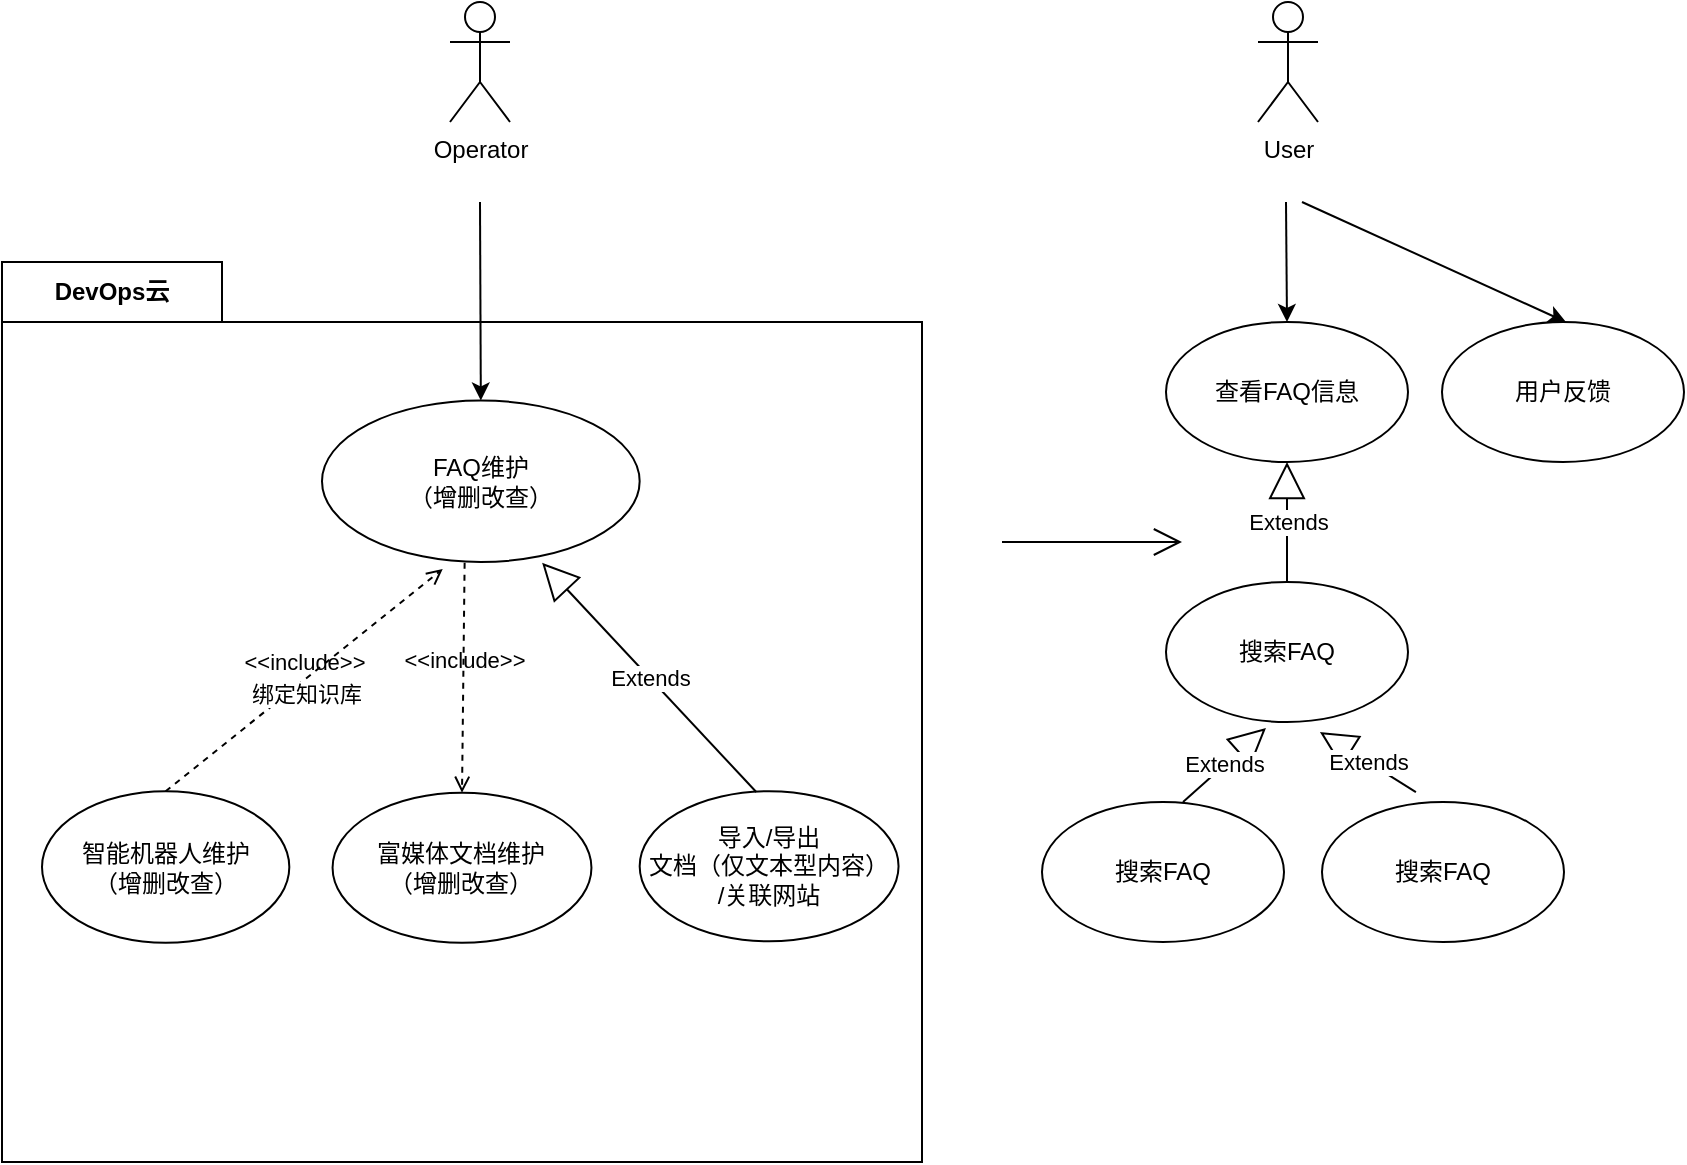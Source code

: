 <mxfile version="24.0.7" type="github">
  <diagram name="第 1 页" id="6x4LvMagdbzSouyHg_lp">
    <mxGraphModel dx="1773" dy="613" grid="1" gridSize="10" guides="1" tooltips="1" connect="1" arrows="1" fold="1" page="1" pageScale="1" pageWidth="827" pageHeight="1169" math="0" shadow="0">
      <root>
        <mxCell id="0" />
        <mxCell id="1" parent="0" />
        <mxCell id="KTRBiwCCIsHWIs7wHr18-30" value="DevOps云" style="shape=folder;fontStyle=1;tabWidth=110;tabHeight=30;tabPosition=left;html=1;boundedLbl=1;labelInHeader=1;container=1;collapsible=0;whiteSpace=wrap;" vertex="1" parent="1">
          <mxGeometry x="-80" y="330" width="460" height="450" as="geometry" />
        </mxCell>
        <mxCell id="KTRBiwCCIsHWIs7wHr18-31" value="" style="html=1;strokeColor=none;resizeWidth=1;resizeHeight=1;fillColor=none;part=1;connectable=0;allowArrows=0;deletable=0;whiteSpace=wrap;" vertex="1" parent="KTRBiwCCIsHWIs7wHr18-30">
          <mxGeometry width="460.0" height="315" relative="1" as="geometry">
            <mxPoint y="30" as="offset" />
          </mxGeometry>
        </mxCell>
        <mxCell id="KTRBiwCCIsHWIs7wHr18-38" value="智能机器人维护&lt;div&gt;（增删改查）&lt;/div&gt;" style="ellipse;whiteSpace=wrap;html=1;" vertex="1" parent="KTRBiwCCIsHWIs7wHr18-30">
          <mxGeometry x="20" y="264.62" width="123.66" height="75.77" as="geometry" />
        </mxCell>
        <mxCell id="KTRBiwCCIsHWIs7wHr18-16" value="FAQ维护&lt;div&gt;（增删改查）&lt;/div&gt;" style="ellipse;whiteSpace=wrap;html=1;" vertex="1" parent="KTRBiwCCIsHWIs7wHr18-30">
          <mxGeometry x="160" y="69.23" width="158.83" height="80.77" as="geometry" />
        </mxCell>
        <mxCell id="KTRBiwCCIsHWIs7wHr18-42" value="&amp;lt;&amp;lt;include&amp;gt;&amp;gt;" style="html=1;verticalAlign=bottom;labelBackgroundColor=none;endArrow=open;endFill=0;dashed=1;rounded=0;entryX=0.38;entryY=1.043;entryDx=0;entryDy=0;entryPerimeter=0;exitX=0.5;exitY=0;exitDx=0;exitDy=0;" edge="1" parent="KTRBiwCCIsHWIs7wHr18-30" source="KTRBiwCCIsHWIs7wHr18-38" target="KTRBiwCCIsHWIs7wHr18-16">
          <mxGeometry width="160" relative="1" as="geometry">
            <mxPoint y="259.615" as="sourcePoint" />
            <mxPoint x="253.793" y="259.615" as="targetPoint" />
          </mxGeometry>
        </mxCell>
        <mxCell id="KTRBiwCCIsHWIs7wHr18-43" value="绑定知识库" style="edgeLabel;html=1;align=center;verticalAlign=middle;resizable=0;points=[];" vertex="1" connectable="0" parent="KTRBiwCCIsHWIs7wHr18-42">
          <mxGeometry x="0.092" y="-3" relative="1" as="geometry">
            <mxPoint x="-8" y="9" as="offset" />
          </mxGeometry>
        </mxCell>
        <mxCell id="KTRBiwCCIsHWIs7wHr18-18" value="富媒体文档维护&lt;div&gt;（增删改查）&lt;/div&gt;" style="ellipse;whiteSpace=wrap;html=1;" vertex="1" parent="KTRBiwCCIsHWIs7wHr18-30">
          <mxGeometry x="165.282" y="265.389" width="129.442" height="75" as="geometry" />
        </mxCell>
        <mxCell id="KTRBiwCCIsHWIs7wHr18-44" value="导入/导出&lt;div&gt;文档（仅文本型内容）&lt;div&gt;/关联网站&lt;/div&gt;&lt;/div&gt;" style="ellipse;whiteSpace=wrap;html=1;" vertex="1" parent="KTRBiwCCIsHWIs7wHr18-30">
          <mxGeometry x="318.832" y="264.619" width="129.442" height="75" as="geometry" />
        </mxCell>
        <mxCell id="KTRBiwCCIsHWIs7wHr18-45" value="Extends" style="endArrow=block;endSize=16;endFill=0;html=1;rounded=0;entryX=0.693;entryY=1.005;entryDx=0;entryDy=0;exitX=0.5;exitY=0;exitDx=0;exitDy=0;entryPerimeter=0;" edge="1" parent="KTRBiwCCIsHWIs7wHr18-30" target="KTRBiwCCIsHWIs7wHr18-16">
          <mxGeometry width="160" relative="1" as="geometry">
            <mxPoint x="377.14" y="265" as="sourcePoint" />
            <mxPoint x="370.14" y="190" as="targetPoint" />
          </mxGeometry>
        </mxCell>
        <mxCell id="KTRBiwCCIsHWIs7wHr18-46" value="&amp;lt;&amp;lt;include&amp;gt;&amp;gt;" style="html=1;verticalAlign=bottom;labelBackgroundColor=none;endArrow=open;endFill=0;dashed=1;rounded=0;exitX=0.449;exitY=1.005;exitDx=0;exitDy=0;entryX=0.5;entryY=0;entryDx=0;entryDy=0;exitPerimeter=0;" edge="1" parent="KTRBiwCCIsHWIs7wHr18-30" source="KTRBiwCCIsHWIs7wHr18-16" target="KTRBiwCCIsHWIs7wHr18-18">
          <mxGeometry width="160" relative="1" as="geometry">
            <mxPoint x="260.94" y="179.8" as="sourcePoint" />
            <mxPoint x="100.001" y="340.39" as="targetPoint" />
          </mxGeometry>
        </mxCell>
        <mxCell id="KTRBiwCCIsHWIs7wHr18-1" value="Operator" style="shape=umlActor;verticalLabelPosition=bottom;verticalAlign=top;html=1;outlineConnect=0;" vertex="1" parent="1">
          <mxGeometry x="144" y="200" width="30" height="60" as="geometry" />
        </mxCell>
        <mxCell id="KTRBiwCCIsHWIs7wHr18-20" value="" style="endArrow=classic;html=1;rounded=0;entryX=0.5;entryY=0;entryDx=0;entryDy=0;" edge="1" parent="1" target="KTRBiwCCIsHWIs7wHr18-16">
          <mxGeometry width="50" height="50" relative="1" as="geometry">
            <mxPoint x="159" y="300" as="sourcePoint" />
            <mxPoint x="160" y="350" as="targetPoint" />
          </mxGeometry>
        </mxCell>
        <mxCell id="KTRBiwCCIsHWIs7wHr18-21" value="User" style="shape=umlActor;verticalLabelPosition=bottom;verticalAlign=top;html=1;outlineConnect=0;" vertex="1" parent="1">
          <mxGeometry x="548" y="200" width="30" height="60" as="geometry" />
        </mxCell>
        <mxCell id="KTRBiwCCIsHWIs7wHr18-22" value="查看FAQ信息" style="ellipse;whiteSpace=wrap;html=1;" vertex="1" parent="1">
          <mxGeometry x="502" y="360" width="121" height="70" as="geometry" />
        </mxCell>
        <mxCell id="KTRBiwCCIsHWIs7wHr18-23" value="搜索FAQ" style="ellipse;whiteSpace=wrap;html=1;" vertex="1" parent="1">
          <mxGeometry x="502" y="490" width="121" height="70" as="geometry" />
        </mxCell>
        <mxCell id="KTRBiwCCIsHWIs7wHr18-24" value="Extends" style="endArrow=block;endSize=16;endFill=0;html=1;rounded=0;entryX=0.5;entryY=1;entryDx=0;entryDy=0;exitX=0.5;exitY=0;exitDx=0;exitDy=0;" edge="1" source="KTRBiwCCIsHWIs7wHr18-23" target="KTRBiwCCIsHWIs7wHr18-22" parent="1">
          <mxGeometry width="160" relative="1" as="geometry">
            <mxPoint x="642" y="460" as="sourcePoint" />
            <mxPoint x="802" y="460" as="targetPoint" />
          </mxGeometry>
        </mxCell>
        <mxCell id="KTRBiwCCIsHWIs7wHr18-25" value="" style="endArrow=classic;html=1;rounded=0;entryX=0.5;entryY=0;entryDx=0;entryDy=0;" edge="1" target="KTRBiwCCIsHWIs7wHr18-22" parent="1">
          <mxGeometry width="50" height="50" relative="1" as="geometry">
            <mxPoint x="562" y="300" as="sourcePoint" />
            <mxPoint x="562" y="350" as="targetPoint" />
          </mxGeometry>
        </mxCell>
        <mxCell id="KTRBiwCCIsHWIs7wHr18-28" value="用户反馈" style="ellipse;whiteSpace=wrap;html=1;" vertex="1" parent="1">
          <mxGeometry x="640" y="360" width="121" height="70" as="geometry" />
        </mxCell>
        <mxCell id="KTRBiwCCIsHWIs7wHr18-36" value="" style="endArrow=open;endFill=1;endSize=12;html=1;rounded=0;" edge="1" parent="1">
          <mxGeometry width="160" relative="1" as="geometry">
            <mxPoint x="420" y="470" as="sourcePoint" />
            <mxPoint x="510" y="470" as="targetPoint" />
          </mxGeometry>
        </mxCell>
        <mxCell id="KTRBiwCCIsHWIs7wHr18-48" value="搜索FAQ" style="ellipse;whiteSpace=wrap;html=1;" vertex="1" parent="1">
          <mxGeometry x="440" y="600" width="121" height="70" as="geometry" />
        </mxCell>
        <mxCell id="KTRBiwCCIsHWIs7wHr18-49" value="搜索FAQ" style="ellipse;whiteSpace=wrap;html=1;" vertex="1" parent="1">
          <mxGeometry x="580" y="600" width="121" height="70" as="geometry" />
        </mxCell>
        <mxCell id="KTRBiwCCIsHWIs7wHr18-50" value="Extends" style="endArrow=block;endSize=16;endFill=0;html=1;rounded=0;entryX=0.413;entryY=1.043;entryDx=0;entryDy=0;exitX=0.5;exitY=0;exitDx=0;exitDy=0;entryPerimeter=0;" edge="1" parent="1" target="KTRBiwCCIsHWIs7wHr18-23">
          <mxGeometry width="160" relative="1" as="geometry">
            <mxPoint x="510.5" y="600" as="sourcePoint" />
            <mxPoint x="510.5" y="540" as="targetPoint" />
          </mxGeometry>
        </mxCell>
        <mxCell id="KTRBiwCCIsHWIs7wHr18-51" value="Extends" style="endArrow=block;endSize=16;endFill=0;html=1;rounded=0;entryX=0.636;entryY=1.071;entryDx=0;entryDy=0;exitX=0.388;exitY=-0.071;exitDx=0;exitDy=0;entryPerimeter=0;exitPerimeter=0;" edge="1" parent="1" source="KTRBiwCCIsHWIs7wHr18-49" target="KTRBiwCCIsHWIs7wHr18-23">
          <mxGeometry width="160" relative="1" as="geometry">
            <mxPoint x="660" y="600" as="sourcePoint" />
            <mxPoint x="701.5" y="563" as="targetPoint" />
          </mxGeometry>
        </mxCell>
        <mxCell id="KTRBiwCCIsHWIs7wHr18-52" value="" style="endArrow=classic;html=1;rounded=0;entryX=0.5;entryY=0;entryDx=0;entryDy=0;" edge="1" parent="1">
          <mxGeometry width="50" height="50" relative="1" as="geometry">
            <mxPoint x="570" y="300" as="sourcePoint" />
            <mxPoint x="702" y="360" as="targetPoint" />
          </mxGeometry>
        </mxCell>
      </root>
    </mxGraphModel>
  </diagram>
</mxfile>
